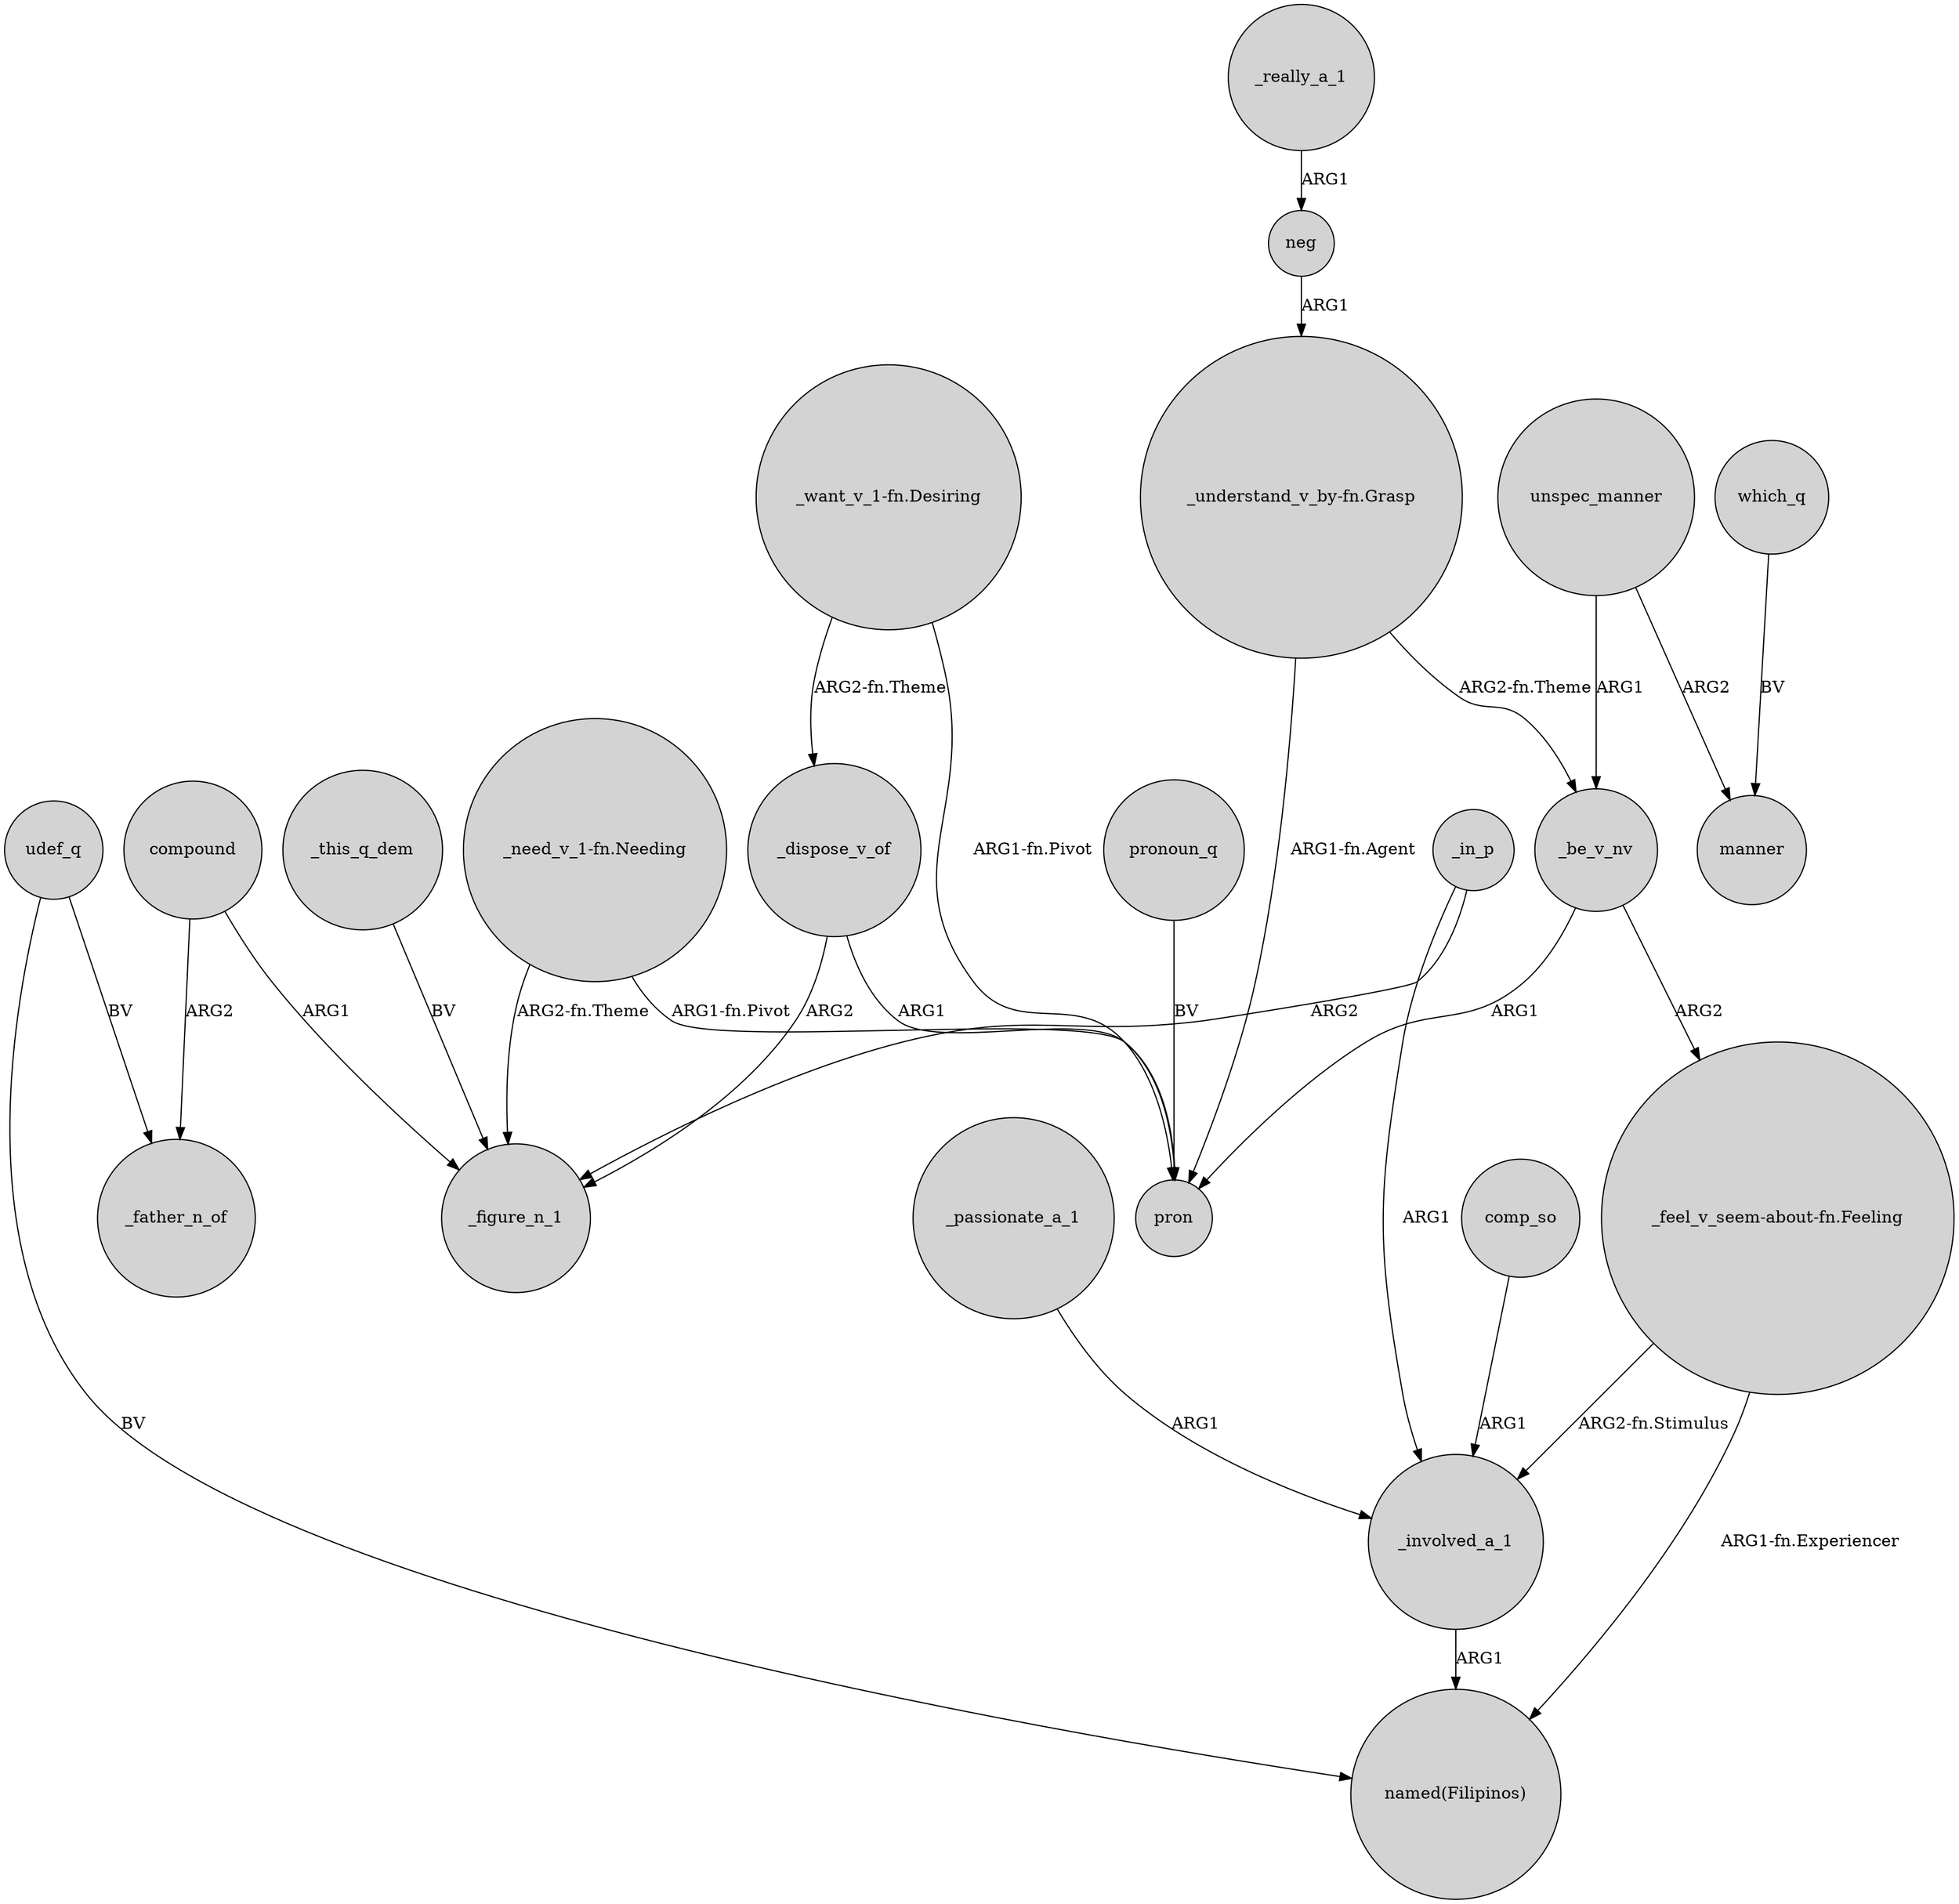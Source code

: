 digraph {
	node [shape=circle style=filled]
	"_want_v_1-fn.Desiring" -> _dispose_v_of [label="ARG2-fn.Theme"]
	_be_v_nv -> pron [label=ARG1]
	udef_q -> "named(Filipinos)" [label=BV]
	udef_q -> _father_n_of [label=BV]
	"_understand_v_by-fn.Grasp" -> pron [label="ARG1-fn.Agent"]
	_dispose_v_of -> pron [label=ARG1]
	_dispose_v_of -> _figure_n_1 [label=ARG2]
	comp_so -> _involved_a_1 [label=ARG1]
	"_want_v_1-fn.Desiring" -> pron [label="ARG1-fn.Pivot"]
	"_feel_v_seem-about-fn.Feeling" -> "named(Filipinos)" [label="ARG1-fn.Experiencer"]
	which_q -> manner [label=BV]
	_be_v_nv -> "_feel_v_seem-about-fn.Feeling" [label=ARG2]
	_in_p -> _figure_n_1 [label=ARG2]
	"_feel_v_seem-about-fn.Feeling" -> _involved_a_1 [label="ARG2-fn.Stimulus"]
	pronoun_q -> pron [label=BV]
	"_need_v_1-fn.Needing" -> _figure_n_1 [label="ARG2-fn.Theme"]
	neg -> "_understand_v_by-fn.Grasp" [label=ARG1]
	_involved_a_1 -> "named(Filipinos)" [label=ARG1]
	_in_p -> _involved_a_1 [label=ARG1]
	"_need_v_1-fn.Needing" -> pron [label="ARG1-fn.Pivot"]
	unspec_manner -> _be_v_nv [label=ARG1]
	_this_q_dem -> _figure_n_1 [label=BV]
	compound -> _father_n_of [label=ARG2]
	_passionate_a_1 -> _involved_a_1 [label=ARG1]
	_really_a_1 -> neg [label=ARG1]
	unspec_manner -> manner [label=ARG2]
	"_understand_v_by-fn.Grasp" -> _be_v_nv [label="ARG2-fn.Theme"]
	compound -> _figure_n_1 [label=ARG1]
}
